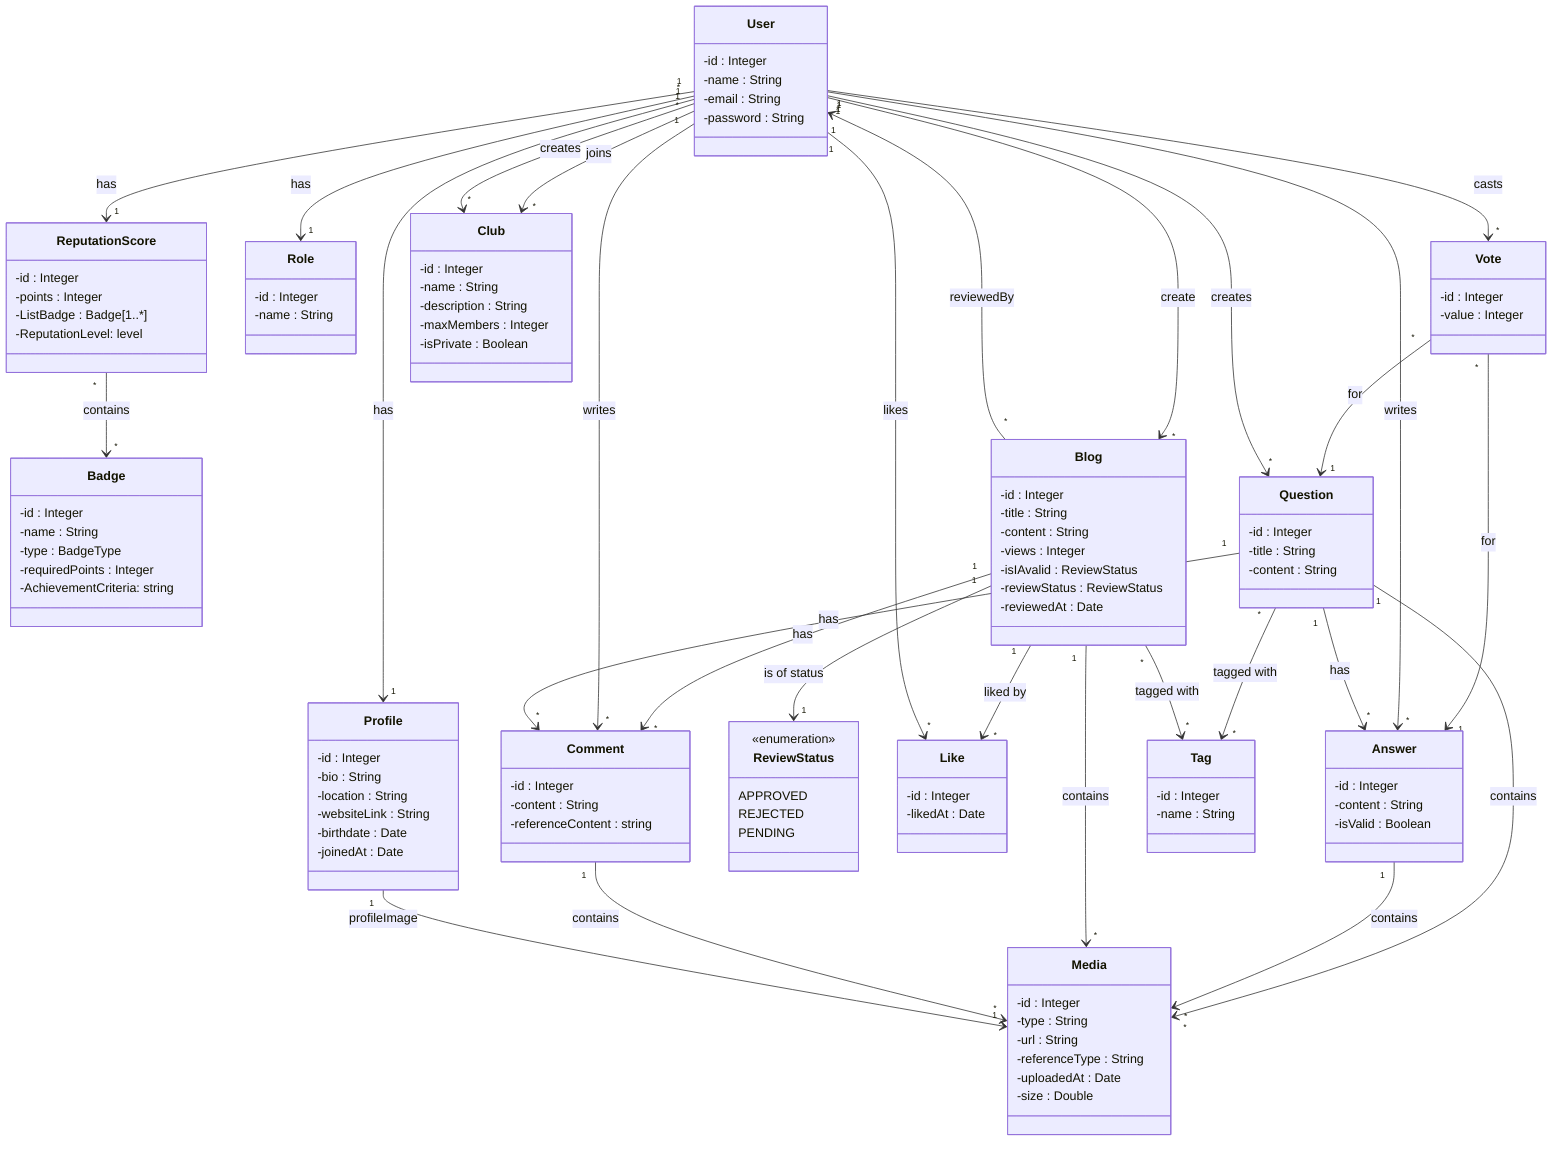 classDiagram
    class User {
        -id : Integer
        -name : String
        -email : String
        -password : String
    }

    class ReputationScore {
        -id : Integer
        -points : Integer
        -ListBadge : Badge[1..*]
        -ReputationLevel: level
    }

    class Profile {
        -id : Integer
        -bio : String
        -location : String
        -websiteLink : String
        -birthdate : Date
        -joinedAt : Date
    }

    class Badge {
        -id : Integer
        -name : String
        -type : BadgeType
        -requiredPoints : Integer
        -AchievementCriteria: string
    }

    class Role {
        -id : Integer
        -name : String
    }

    class Question {
        -id : Integer
        -title : String
        -content : String
    }

    class Vote {
        -id : Integer
        -value : Integer
    }

    class Answer {
        -id : Integer
        -content : String
        -isValid : Boolean

    }

    class Blog {
        -id : Integer
        -title : String
        -content : String
        -views : Integer
        -isIAvalid : ReviewStatus
        -reviewStatus : ReviewStatus
        -reviewedAt : Date
    }

    class ReviewStatus {
        <<enumeration>>
        APPROVED
        REJECTED
        PENDING
    }

    class Like {
        -id : Integer
        -likedAt : Date
    }

    class Club {
        -id : Integer
        -name : String
        -description : String
        -maxMembers : Integer
        -isPrivate : Boolean
    }

    class Comment {
        -id : Integer
        -content : String
        -referenceContent : string
    }

    class Tag {
        -id : Integer
        -name : String
    }

    class Media{
        -id : Integer
        -type : String
        -url : String
        -referenceType : String
        -uploadedAt : Date
        -size : Double

    }


    User "1" --> "*" Vote : casts
    Vote "*" --> "1" Question : for
    ReputationScore "*" --> "*" Badge : contains
    Vote "*" --> "1" Answer : for
    User "*" --> "1" Role : has
    Question "1" --> "*" Media : contains
    Blog "1" --> "*" Like : liked by
    Blog "1" --> "*" Comment : has
    Blog "1" --> "1" ReviewStatus : is of status
    Answer "1" --> "*" Media : contains
    User "1" --> "*" Answer : writes
    Blog "1" --> "*" Media : contains
    Comment "1" --> "*" Media : contains
    User "1" --> "*" Question : creates
    User "1" --> "*" Blog : create
    User "*" --> "*" Club : joins
    Profile "1" --> "1" Media : profileImage
    Question "1" --> "*" Answer : has
    User "1" --> "*" Comment : writes
    Question "*" --> "*" Tag : tagged with
    Blog "*" --> "*" Tag : tagged with
    Blog "*" --> "1" User : reviewedBy
    User "1" --> "*" Like : likes
    Question "1" --> "*" Comment : has
    User "1" --> "1" Profile : has
    User "1" --> "1" ReputationScore : has
    User "1" --> "*" Club : creates